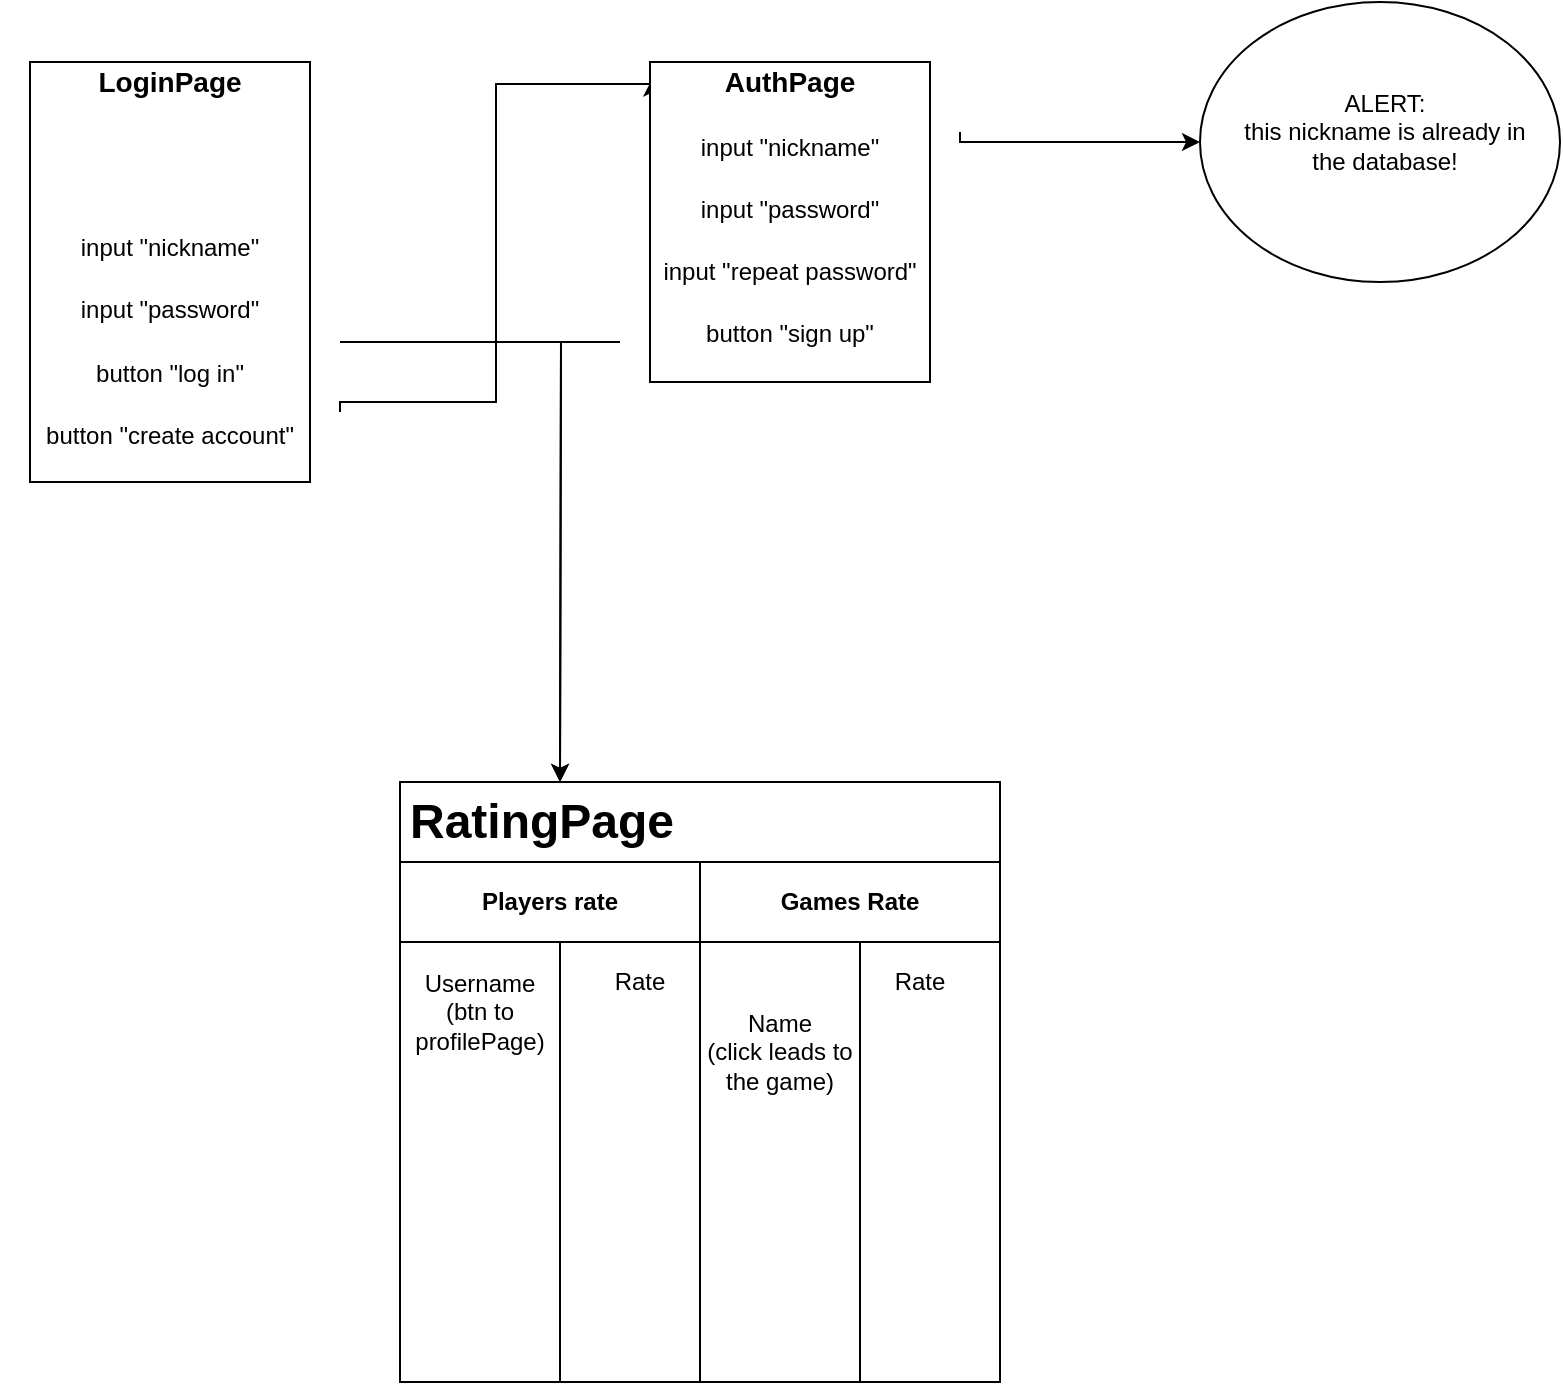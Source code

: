 <mxfile version="14.0.1" type="github">
  <diagram id="ji2-6nPunBLCa_lmAv0m" name="Page-1">
    <mxGraphModel dx="901" dy="543" grid="1" gridSize="10" guides="1" tooltips="1" connect="1" arrows="1" fold="1" page="1" pageScale="1" pageWidth="850" pageHeight="1100" math="0" shadow="0">
      <root>
        <mxCell id="0" />
        <mxCell id="1" parent="0" />
        <mxCell id="HKYdp-EmrICE6OFnBikD-1" value="" style="rounded=0;whiteSpace=wrap;html=1;" vertex="1" parent="1">
          <mxGeometry x="35" y="40" width="140" height="210" as="geometry" />
        </mxCell>
        <mxCell id="HKYdp-EmrICE6OFnBikD-9" style="edgeStyle=orthogonalEdgeStyle;rounded=0;orthogonalLoop=1;jettySize=auto;html=1;exitX=1;exitY=0.75;exitDx=0;exitDy=0;entryX=0.008;entryY=0.052;entryDx=0;entryDy=0;entryPerimeter=0;" edge="1" parent="1" source="HKYdp-EmrICE6OFnBikD-2" target="HKYdp-EmrICE6OFnBikD-6">
          <mxGeometry relative="1" as="geometry">
            <Array as="points">
              <mxPoint x="190" y="210" />
              <mxPoint x="268" y="210" />
              <mxPoint x="268" y="51" />
            </Array>
          </mxGeometry>
        </mxCell>
        <mxCell id="HKYdp-EmrICE6OFnBikD-15" style="edgeStyle=orthogonalEdgeStyle;rounded=0;orthogonalLoop=1;jettySize=auto;html=1;exitX=1;exitY=0.5;exitDx=0;exitDy=0;" edge="1" parent="1" source="HKYdp-EmrICE6OFnBikD-2">
          <mxGeometry relative="1" as="geometry">
            <mxPoint x="300" y="400.0" as="targetPoint" />
          </mxGeometry>
        </mxCell>
        <mxCell id="HKYdp-EmrICE6OFnBikD-2" value="&lt;p style=&quot;line-height: 160%&quot;&gt;&lt;span&gt;input &quot;nickname&quot;&lt;/span&gt;&lt;/p&gt;&lt;p style=&quot;line-height: 160%&quot;&gt;input &quot;password&quot;&lt;/p&gt;&lt;p style=&quot;line-height: 160%&quot;&gt;button &quot;log in&quot;&lt;/p&gt;&lt;p style=&quot;line-height: 160%&quot;&gt;&lt;span&gt;button &quot;create account&quot;&lt;/span&gt;&lt;/p&gt;" style="text;html=1;strokeColor=none;fillColor=none;align=center;verticalAlign=middle;whiteSpace=wrap;rounded=0;" vertex="1" parent="1">
          <mxGeometry x="20" y="110" width="170" height="140" as="geometry" />
        </mxCell>
        <mxCell id="HKYdp-EmrICE6OFnBikD-5" value="&lt;b&gt;&lt;font style=&quot;font-size: 14px&quot;&gt;LoginPage&lt;/font&gt;&lt;/b&gt;" style="text;html=1;strokeColor=none;fillColor=none;align=center;verticalAlign=middle;whiteSpace=wrap;rounded=0;" vertex="1" parent="1">
          <mxGeometry x="85" y="40" width="40" height="20" as="geometry" />
        </mxCell>
        <mxCell id="HKYdp-EmrICE6OFnBikD-6" value="" style="rounded=0;whiteSpace=wrap;html=1;" vertex="1" parent="1">
          <mxGeometry x="345" y="40" width="140" height="160" as="geometry" />
        </mxCell>
        <mxCell id="HKYdp-EmrICE6OFnBikD-14" style="edgeStyle=orthogonalEdgeStyle;rounded=0;orthogonalLoop=1;jettySize=auto;html=1;exitX=1;exitY=0;exitDx=0;exitDy=0;entryX=0;entryY=0.5;entryDx=0;entryDy=0;" edge="1" parent="1" source="HKYdp-EmrICE6OFnBikD-7" target="HKYdp-EmrICE6OFnBikD-11">
          <mxGeometry relative="1" as="geometry">
            <Array as="points">
              <mxPoint x="500" y="80" />
            </Array>
          </mxGeometry>
        </mxCell>
        <mxCell id="HKYdp-EmrICE6OFnBikD-16" style="edgeStyle=orthogonalEdgeStyle;rounded=0;orthogonalLoop=1;jettySize=auto;html=1;exitX=0;exitY=0.75;exitDx=0;exitDy=0;" edge="1" parent="1" source="HKYdp-EmrICE6OFnBikD-7">
          <mxGeometry relative="1" as="geometry">
            <mxPoint x="300" y="400.0" as="targetPoint" />
          </mxGeometry>
        </mxCell>
        <mxCell id="HKYdp-EmrICE6OFnBikD-7" value="&lt;p style=&quot;line-height: 160%&quot;&gt;&lt;span&gt;input &quot;nickname&quot;&lt;/span&gt;&lt;/p&gt;&lt;p style=&quot;line-height: 160%&quot;&gt;input &quot;password&quot;&lt;/p&gt;&lt;p style=&quot;line-height: 160%&quot;&gt;input &quot;repeat password&quot;&lt;/p&gt;&lt;p style=&quot;line-height: 160%&quot;&gt;button &quot;sign up&quot;&lt;/p&gt;&lt;p style=&quot;line-height: 160%&quot;&gt;&lt;span&gt;&amp;nbsp;&lt;/span&gt;&lt;/p&gt;" style="text;html=1;strokeColor=none;fillColor=none;align=center;verticalAlign=middle;whiteSpace=wrap;rounded=0;" vertex="1" parent="1">
          <mxGeometry x="330" y="75" width="170" height="140" as="geometry" />
        </mxCell>
        <mxCell id="HKYdp-EmrICE6OFnBikD-8" value="&lt;b&gt;&lt;font style=&quot;font-size: 14px&quot;&gt;AuthPage&lt;/font&gt;&lt;/b&gt;" style="text;html=1;strokeColor=none;fillColor=none;align=center;verticalAlign=middle;whiteSpace=wrap;rounded=0;" vertex="1" parent="1">
          <mxGeometry x="395" y="40" width="40" height="20" as="geometry" />
        </mxCell>
        <mxCell id="HKYdp-EmrICE6OFnBikD-11" value="" style="ellipse;whiteSpace=wrap;html=1;" vertex="1" parent="1">
          <mxGeometry x="620" y="10" width="180" height="140" as="geometry" />
        </mxCell>
        <mxCell id="HKYdp-EmrICE6OFnBikD-13" value="ALERT:&lt;br&gt;this nickname is already in the database!" style="text;html=1;strokeColor=none;fillColor=none;align=center;verticalAlign=middle;whiteSpace=wrap;rounded=0;" vertex="1" parent="1">
          <mxGeometry x="640" y="40" width="145" height="70" as="geometry" />
        </mxCell>
        <mxCell id="HKYdp-EmrICE6OFnBikD-17" value="" style="whiteSpace=wrap;html=1;aspect=fixed;" vertex="1" parent="1">
          <mxGeometry x="220" y="400" width="300" height="300" as="geometry" />
        </mxCell>
        <mxCell id="HKYdp-EmrICE6OFnBikD-18" value="&lt;h1&gt;RatingPage&lt;/h1&gt;&lt;p&gt;&lt;br&gt;&lt;/p&gt;" style="text;html=1;strokeColor=none;fillColor=none;spacing=5;spacingTop=-20;whiteSpace=wrap;overflow=hidden;rounded=0;" vertex="1" parent="1">
          <mxGeometry x="220" y="400" width="150" height="40" as="geometry" />
        </mxCell>
        <mxCell id="HKYdp-EmrICE6OFnBikD-20" value="" style="rounded=0;whiteSpace=wrap;html=1;" vertex="1" parent="1">
          <mxGeometry x="220" y="440" width="150" height="260" as="geometry" />
        </mxCell>
        <mxCell id="HKYdp-EmrICE6OFnBikD-21" value="" style="rounded=0;whiteSpace=wrap;html=1;" vertex="1" parent="1">
          <mxGeometry x="370" y="440" width="150" height="260" as="geometry" />
        </mxCell>
        <mxCell id="HKYdp-EmrICE6OFnBikD-22" value="&lt;b&gt;Players rate&lt;/b&gt;" style="rounded=0;whiteSpace=wrap;html=1;" vertex="1" parent="1">
          <mxGeometry x="220" y="440" width="150" height="40" as="geometry" />
        </mxCell>
        <mxCell id="HKYdp-EmrICE6OFnBikD-23" value="&lt;b&gt;Games Rate&lt;/b&gt;" style="rounded=0;whiteSpace=wrap;html=1;" vertex="1" parent="1">
          <mxGeometry x="370" y="440" width="150" height="40" as="geometry" />
        </mxCell>
        <mxCell id="HKYdp-EmrICE6OFnBikD-27" value="" style="rounded=0;whiteSpace=wrap;html=1;" vertex="1" parent="1">
          <mxGeometry x="220" y="480" width="80" height="220" as="geometry" />
        </mxCell>
        <mxCell id="HKYdp-EmrICE6OFnBikD-28" value="" style="rounded=0;whiteSpace=wrap;html=1;" vertex="1" parent="1">
          <mxGeometry x="370" y="480" width="80" height="220" as="geometry" />
        </mxCell>
        <mxCell id="HKYdp-EmrICE6OFnBikD-30" value="Username&lt;br&gt;(btn to profilePage)" style="text;html=1;strokeColor=none;fillColor=none;align=center;verticalAlign=middle;whiteSpace=wrap;rounded=0;" vertex="1" parent="1">
          <mxGeometry x="220" y="480" width="80" height="70" as="geometry" />
        </mxCell>
        <mxCell id="HKYdp-EmrICE6OFnBikD-41" value="Rate" style="text;html=1;strokeColor=none;fillColor=none;align=center;verticalAlign=middle;whiteSpace=wrap;rounded=0;" vertex="1" parent="1">
          <mxGeometry x="320" y="490" width="40" height="20" as="geometry" />
        </mxCell>
        <mxCell id="HKYdp-EmrICE6OFnBikD-42" value="Rate" style="text;html=1;strokeColor=none;fillColor=none;align=center;verticalAlign=middle;whiteSpace=wrap;rounded=0;" vertex="1" parent="1">
          <mxGeometry x="460" y="490" width="40" height="20" as="geometry" />
        </mxCell>
        <mxCell id="HKYdp-EmrICE6OFnBikD-43" value="Name&lt;br&gt;(click leads to the game)" style="text;html=1;strokeColor=none;fillColor=none;align=center;verticalAlign=middle;whiteSpace=wrap;rounded=0;" vertex="1" parent="1">
          <mxGeometry x="370" y="480" width="80" height="110" as="geometry" />
        </mxCell>
      </root>
    </mxGraphModel>
  </diagram>
</mxfile>
